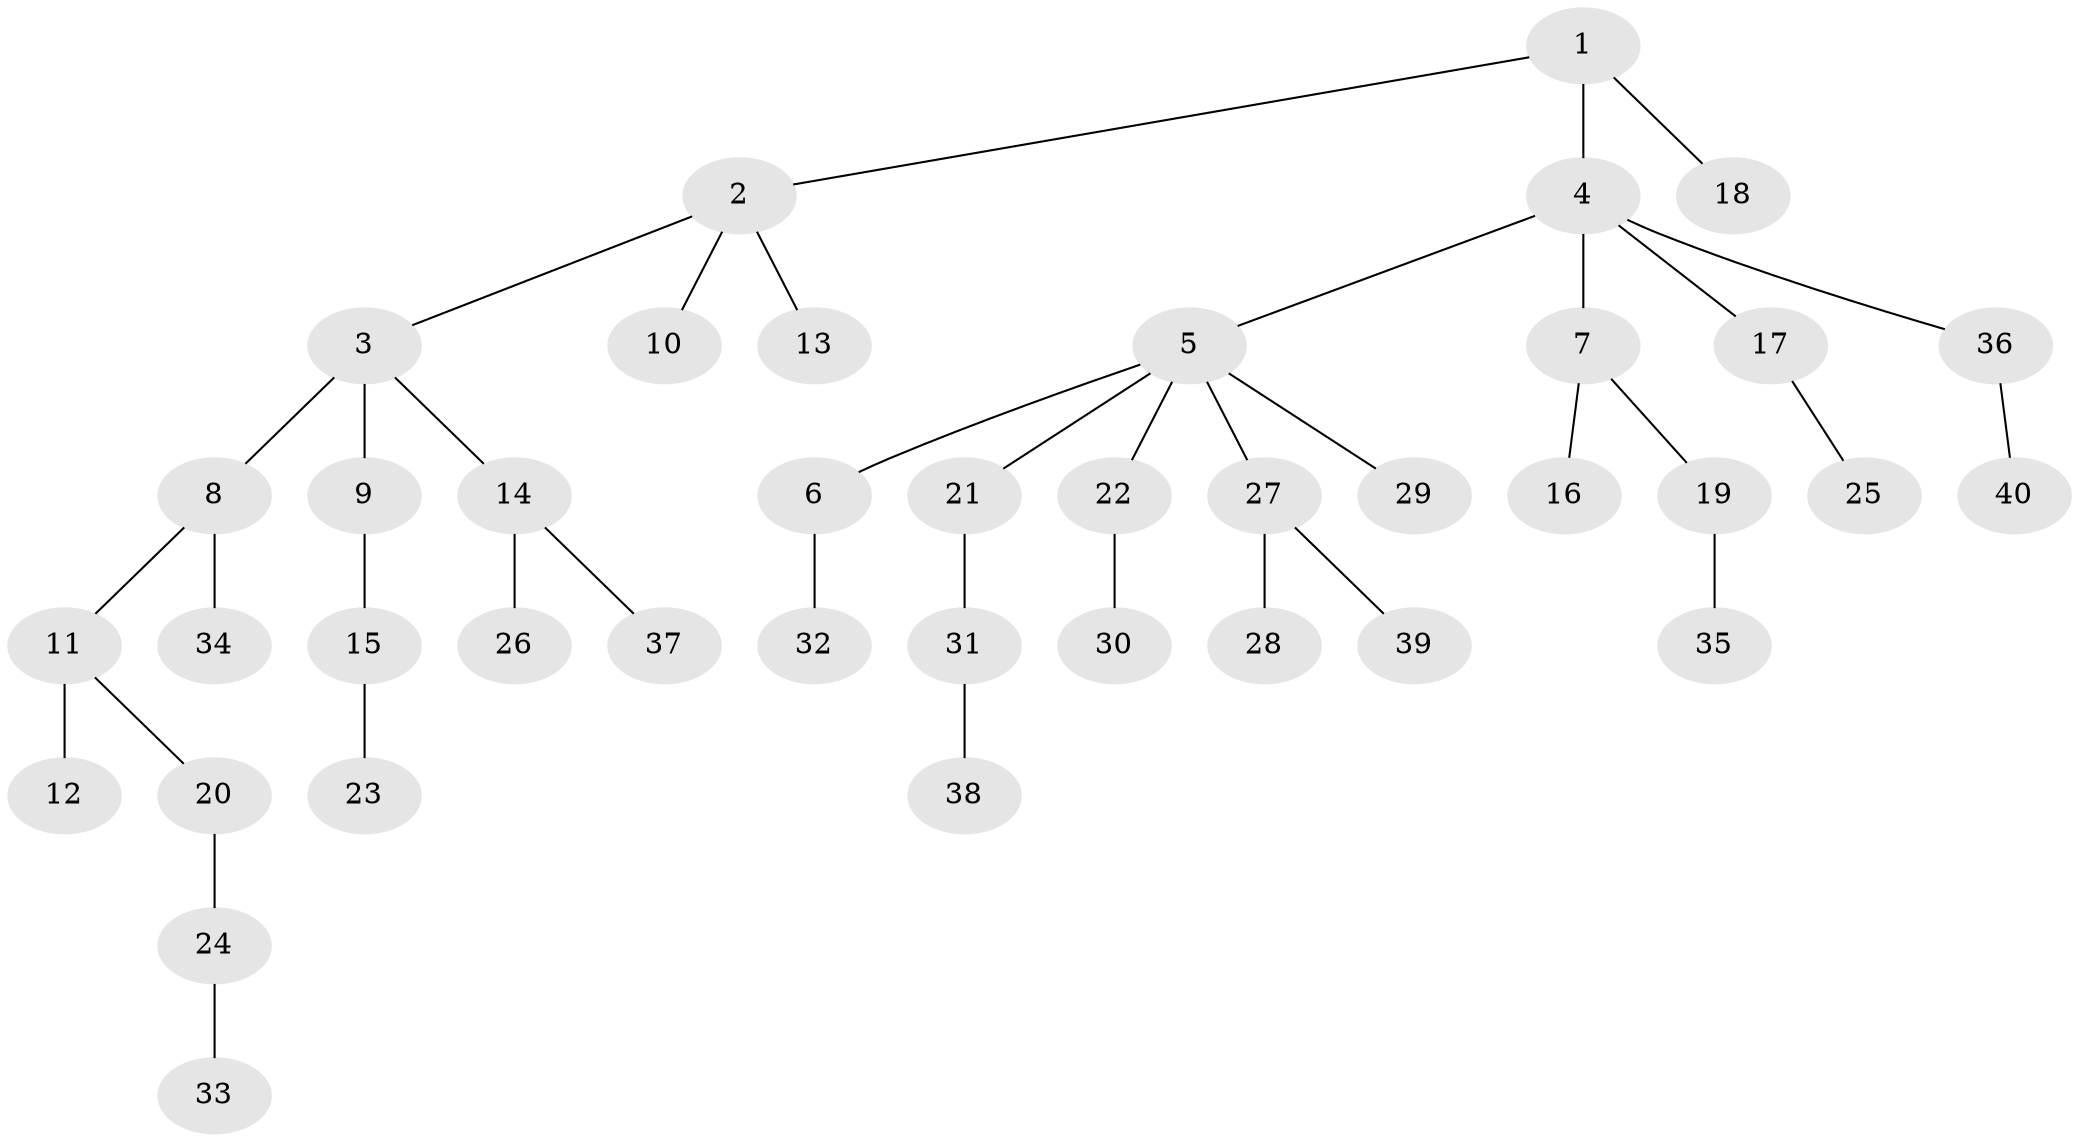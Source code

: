 // original degree distribution, {3: 0.14102564102564102, 5: 0.01282051282051282, 6: 0.05128205128205128, 7: 0.01282051282051282, 4: 0.02564102564102564, 1: 0.5256410256410257, 2: 0.23076923076923078}
// Generated by graph-tools (version 1.1) at 2025/52/03/04/25 22:52:04]
// undirected, 40 vertices, 39 edges
graph export_dot {
  node [color=gray90,style=filled];
  1;
  2;
  3;
  4;
  5;
  6;
  7;
  8;
  9;
  10;
  11;
  12;
  13;
  14;
  15;
  16;
  17;
  18;
  19;
  20;
  21;
  22;
  23;
  24;
  25;
  26;
  27;
  28;
  29;
  30;
  31;
  32;
  33;
  34;
  35;
  36;
  37;
  38;
  39;
  40;
  1 -- 2 [weight=1.0];
  1 -- 4 [weight=1.0];
  1 -- 18 [weight=1.0];
  2 -- 3 [weight=1.0];
  2 -- 10 [weight=1.0];
  2 -- 13 [weight=1.0];
  3 -- 8 [weight=1.0];
  3 -- 9 [weight=2.0];
  3 -- 14 [weight=1.0];
  4 -- 5 [weight=1.0];
  4 -- 7 [weight=1.0];
  4 -- 17 [weight=1.0];
  4 -- 36 [weight=1.0];
  5 -- 6 [weight=1.0];
  5 -- 21 [weight=1.0];
  5 -- 22 [weight=1.0];
  5 -- 27 [weight=1.0];
  5 -- 29 [weight=1.0];
  6 -- 32 [weight=4.0];
  7 -- 16 [weight=1.0];
  7 -- 19 [weight=1.0];
  8 -- 11 [weight=1.0];
  8 -- 34 [weight=2.0];
  9 -- 15 [weight=1.0];
  11 -- 12 [weight=2.0];
  11 -- 20 [weight=1.0];
  14 -- 26 [weight=2.0];
  14 -- 37 [weight=1.0];
  15 -- 23 [weight=1.0];
  17 -- 25 [weight=1.0];
  19 -- 35 [weight=1.0];
  20 -- 24 [weight=1.0];
  21 -- 31 [weight=4.0];
  22 -- 30 [weight=2.0];
  24 -- 33 [weight=1.0];
  27 -- 28 [weight=1.0];
  27 -- 39 [weight=1.0];
  31 -- 38 [weight=1.0];
  36 -- 40 [weight=1.0];
}
